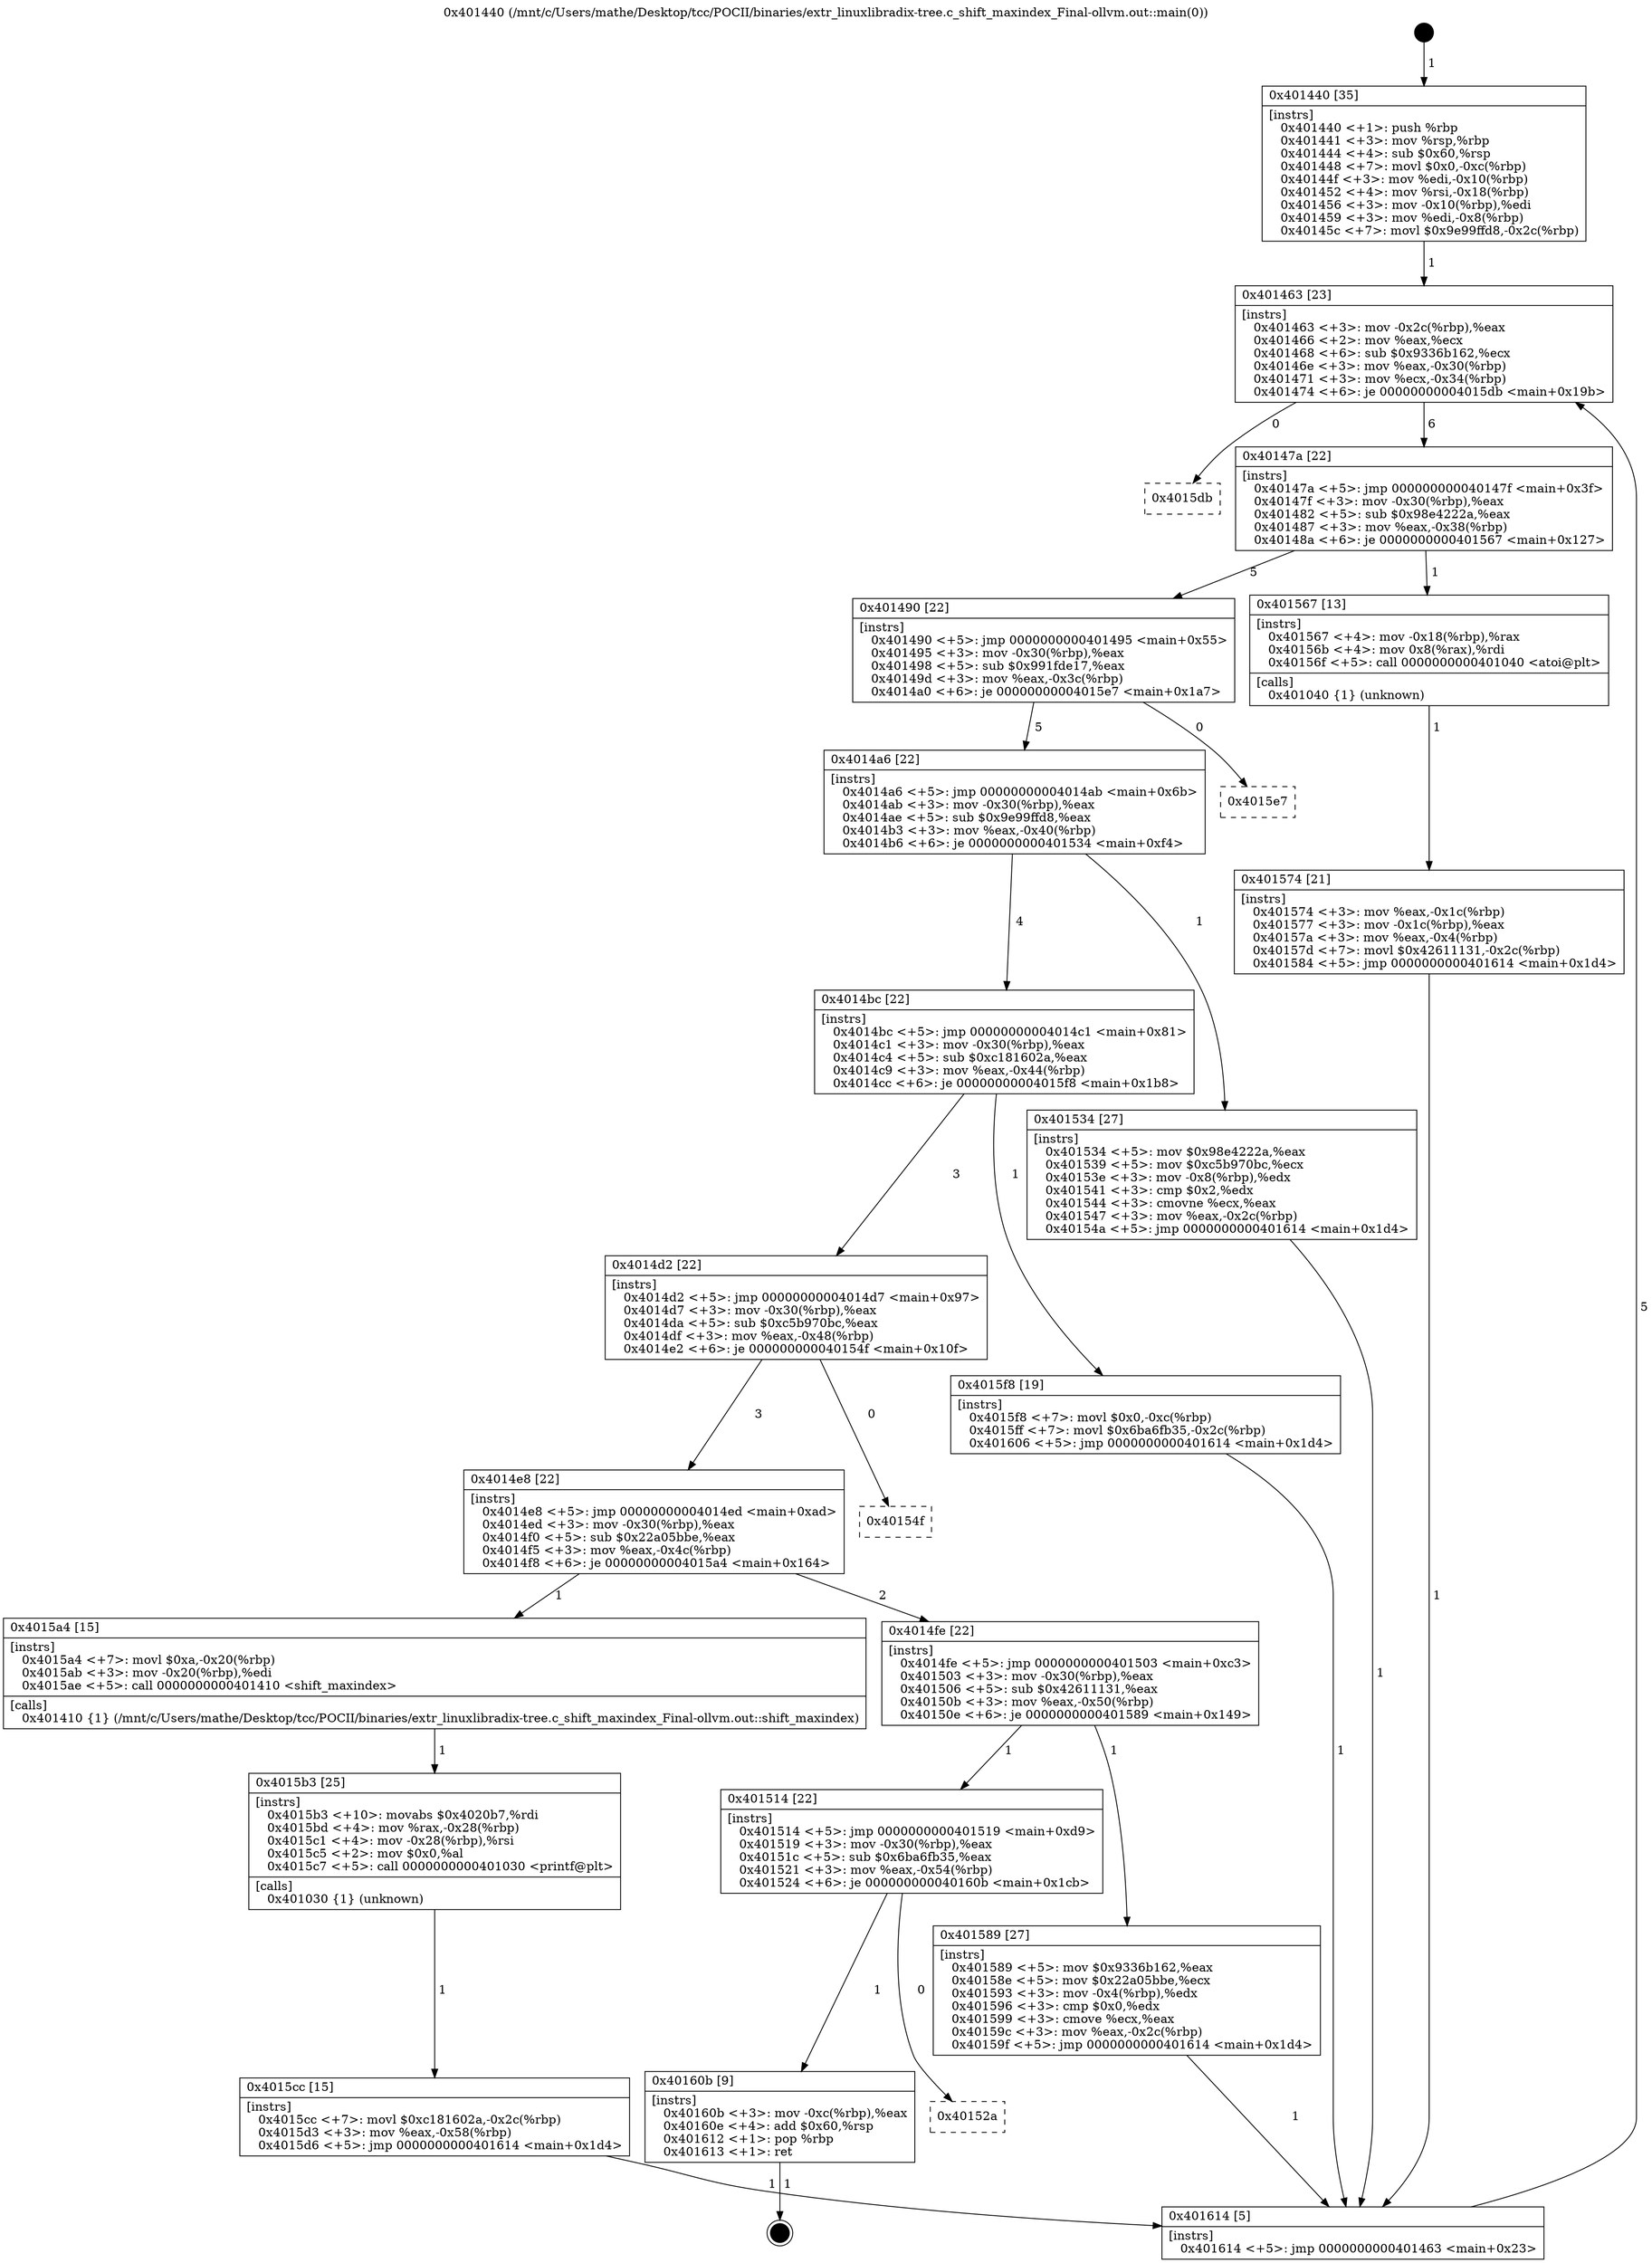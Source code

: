 digraph "0x401440" {
  label = "0x401440 (/mnt/c/Users/mathe/Desktop/tcc/POCII/binaries/extr_linuxlibradix-tree.c_shift_maxindex_Final-ollvm.out::main(0))"
  labelloc = "t"
  node[shape=record]

  Entry [label="",width=0.3,height=0.3,shape=circle,fillcolor=black,style=filled]
  "0x401463" [label="{
     0x401463 [23]\l
     | [instrs]\l
     &nbsp;&nbsp;0x401463 \<+3\>: mov -0x2c(%rbp),%eax\l
     &nbsp;&nbsp;0x401466 \<+2\>: mov %eax,%ecx\l
     &nbsp;&nbsp;0x401468 \<+6\>: sub $0x9336b162,%ecx\l
     &nbsp;&nbsp;0x40146e \<+3\>: mov %eax,-0x30(%rbp)\l
     &nbsp;&nbsp;0x401471 \<+3\>: mov %ecx,-0x34(%rbp)\l
     &nbsp;&nbsp;0x401474 \<+6\>: je 00000000004015db \<main+0x19b\>\l
  }"]
  "0x4015db" [label="{
     0x4015db\l
  }", style=dashed]
  "0x40147a" [label="{
     0x40147a [22]\l
     | [instrs]\l
     &nbsp;&nbsp;0x40147a \<+5\>: jmp 000000000040147f \<main+0x3f\>\l
     &nbsp;&nbsp;0x40147f \<+3\>: mov -0x30(%rbp),%eax\l
     &nbsp;&nbsp;0x401482 \<+5\>: sub $0x98e4222a,%eax\l
     &nbsp;&nbsp;0x401487 \<+3\>: mov %eax,-0x38(%rbp)\l
     &nbsp;&nbsp;0x40148a \<+6\>: je 0000000000401567 \<main+0x127\>\l
  }"]
  Exit [label="",width=0.3,height=0.3,shape=circle,fillcolor=black,style=filled,peripheries=2]
  "0x401567" [label="{
     0x401567 [13]\l
     | [instrs]\l
     &nbsp;&nbsp;0x401567 \<+4\>: mov -0x18(%rbp),%rax\l
     &nbsp;&nbsp;0x40156b \<+4\>: mov 0x8(%rax),%rdi\l
     &nbsp;&nbsp;0x40156f \<+5\>: call 0000000000401040 \<atoi@plt\>\l
     | [calls]\l
     &nbsp;&nbsp;0x401040 \{1\} (unknown)\l
  }"]
  "0x401490" [label="{
     0x401490 [22]\l
     | [instrs]\l
     &nbsp;&nbsp;0x401490 \<+5\>: jmp 0000000000401495 \<main+0x55\>\l
     &nbsp;&nbsp;0x401495 \<+3\>: mov -0x30(%rbp),%eax\l
     &nbsp;&nbsp;0x401498 \<+5\>: sub $0x991fde17,%eax\l
     &nbsp;&nbsp;0x40149d \<+3\>: mov %eax,-0x3c(%rbp)\l
     &nbsp;&nbsp;0x4014a0 \<+6\>: je 00000000004015e7 \<main+0x1a7\>\l
  }"]
  "0x40152a" [label="{
     0x40152a\l
  }", style=dashed]
  "0x4015e7" [label="{
     0x4015e7\l
  }", style=dashed]
  "0x4014a6" [label="{
     0x4014a6 [22]\l
     | [instrs]\l
     &nbsp;&nbsp;0x4014a6 \<+5\>: jmp 00000000004014ab \<main+0x6b\>\l
     &nbsp;&nbsp;0x4014ab \<+3\>: mov -0x30(%rbp),%eax\l
     &nbsp;&nbsp;0x4014ae \<+5\>: sub $0x9e99ffd8,%eax\l
     &nbsp;&nbsp;0x4014b3 \<+3\>: mov %eax,-0x40(%rbp)\l
     &nbsp;&nbsp;0x4014b6 \<+6\>: je 0000000000401534 \<main+0xf4\>\l
  }"]
  "0x40160b" [label="{
     0x40160b [9]\l
     | [instrs]\l
     &nbsp;&nbsp;0x40160b \<+3\>: mov -0xc(%rbp),%eax\l
     &nbsp;&nbsp;0x40160e \<+4\>: add $0x60,%rsp\l
     &nbsp;&nbsp;0x401612 \<+1\>: pop %rbp\l
     &nbsp;&nbsp;0x401613 \<+1\>: ret\l
  }"]
  "0x401534" [label="{
     0x401534 [27]\l
     | [instrs]\l
     &nbsp;&nbsp;0x401534 \<+5\>: mov $0x98e4222a,%eax\l
     &nbsp;&nbsp;0x401539 \<+5\>: mov $0xc5b970bc,%ecx\l
     &nbsp;&nbsp;0x40153e \<+3\>: mov -0x8(%rbp),%edx\l
     &nbsp;&nbsp;0x401541 \<+3\>: cmp $0x2,%edx\l
     &nbsp;&nbsp;0x401544 \<+3\>: cmovne %ecx,%eax\l
     &nbsp;&nbsp;0x401547 \<+3\>: mov %eax,-0x2c(%rbp)\l
     &nbsp;&nbsp;0x40154a \<+5\>: jmp 0000000000401614 \<main+0x1d4\>\l
  }"]
  "0x4014bc" [label="{
     0x4014bc [22]\l
     | [instrs]\l
     &nbsp;&nbsp;0x4014bc \<+5\>: jmp 00000000004014c1 \<main+0x81\>\l
     &nbsp;&nbsp;0x4014c1 \<+3\>: mov -0x30(%rbp),%eax\l
     &nbsp;&nbsp;0x4014c4 \<+5\>: sub $0xc181602a,%eax\l
     &nbsp;&nbsp;0x4014c9 \<+3\>: mov %eax,-0x44(%rbp)\l
     &nbsp;&nbsp;0x4014cc \<+6\>: je 00000000004015f8 \<main+0x1b8\>\l
  }"]
  "0x401614" [label="{
     0x401614 [5]\l
     | [instrs]\l
     &nbsp;&nbsp;0x401614 \<+5\>: jmp 0000000000401463 \<main+0x23\>\l
  }"]
  "0x401440" [label="{
     0x401440 [35]\l
     | [instrs]\l
     &nbsp;&nbsp;0x401440 \<+1\>: push %rbp\l
     &nbsp;&nbsp;0x401441 \<+3\>: mov %rsp,%rbp\l
     &nbsp;&nbsp;0x401444 \<+4\>: sub $0x60,%rsp\l
     &nbsp;&nbsp;0x401448 \<+7\>: movl $0x0,-0xc(%rbp)\l
     &nbsp;&nbsp;0x40144f \<+3\>: mov %edi,-0x10(%rbp)\l
     &nbsp;&nbsp;0x401452 \<+4\>: mov %rsi,-0x18(%rbp)\l
     &nbsp;&nbsp;0x401456 \<+3\>: mov -0x10(%rbp),%edi\l
     &nbsp;&nbsp;0x401459 \<+3\>: mov %edi,-0x8(%rbp)\l
     &nbsp;&nbsp;0x40145c \<+7\>: movl $0x9e99ffd8,-0x2c(%rbp)\l
  }"]
  "0x401574" [label="{
     0x401574 [21]\l
     | [instrs]\l
     &nbsp;&nbsp;0x401574 \<+3\>: mov %eax,-0x1c(%rbp)\l
     &nbsp;&nbsp;0x401577 \<+3\>: mov -0x1c(%rbp),%eax\l
     &nbsp;&nbsp;0x40157a \<+3\>: mov %eax,-0x4(%rbp)\l
     &nbsp;&nbsp;0x40157d \<+7\>: movl $0x42611131,-0x2c(%rbp)\l
     &nbsp;&nbsp;0x401584 \<+5\>: jmp 0000000000401614 \<main+0x1d4\>\l
  }"]
  "0x4015cc" [label="{
     0x4015cc [15]\l
     | [instrs]\l
     &nbsp;&nbsp;0x4015cc \<+7\>: movl $0xc181602a,-0x2c(%rbp)\l
     &nbsp;&nbsp;0x4015d3 \<+3\>: mov %eax,-0x58(%rbp)\l
     &nbsp;&nbsp;0x4015d6 \<+5\>: jmp 0000000000401614 \<main+0x1d4\>\l
  }"]
  "0x4015f8" [label="{
     0x4015f8 [19]\l
     | [instrs]\l
     &nbsp;&nbsp;0x4015f8 \<+7\>: movl $0x0,-0xc(%rbp)\l
     &nbsp;&nbsp;0x4015ff \<+7\>: movl $0x6ba6fb35,-0x2c(%rbp)\l
     &nbsp;&nbsp;0x401606 \<+5\>: jmp 0000000000401614 \<main+0x1d4\>\l
  }"]
  "0x4014d2" [label="{
     0x4014d2 [22]\l
     | [instrs]\l
     &nbsp;&nbsp;0x4014d2 \<+5\>: jmp 00000000004014d7 \<main+0x97\>\l
     &nbsp;&nbsp;0x4014d7 \<+3\>: mov -0x30(%rbp),%eax\l
     &nbsp;&nbsp;0x4014da \<+5\>: sub $0xc5b970bc,%eax\l
     &nbsp;&nbsp;0x4014df \<+3\>: mov %eax,-0x48(%rbp)\l
     &nbsp;&nbsp;0x4014e2 \<+6\>: je 000000000040154f \<main+0x10f\>\l
  }"]
  "0x4015b3" [label="{
     0x4015b3 [25]\l
     | [instrs]\l
     &nbsp;&nbsp;0x4015b3 \<+10\>: movabs $0x4020b7,%rdi\l
     &nbsp;&nbsp;0x4015bd \<+4\>: mov %rax,-0x28(%rbp)\l
     &nbsp;&nbsp;0x4015c1 \<+4\>: mov -0x28(%rbp),%rsi\l
     &nbsp;&nbsp;0x4015c5 \<+2\>: mov $0x0,%al\l
     &nbsp;&nbsp;0x4015c7 \<+5\>: call 0000000000401030 \<printf@plt\>\l
     | [calls]\l
     &nbsp;&nbsp;0x401030 \{1\} (unknown)\l
  }"]
  "0x40154f" [label="{
     0x40154f\l
  }", style=dashed]
  "0x4014e8" [label="{
     0x4014e8 [22]\l
     | [instrs]\l
     &nbsp;&nbsp;0x4014e8 \<+5\>: jmp 00000000004014ed \<main+0xad\>\l
     &nbsp;&nbsp;0x4014ed \<+3\>: mov -0x30(%rbp),%eax\l
     &nbsp;&nbsp;0x4014f0 \<+5\>: sub $0x22a05bbe,%eax\l
     &nbsp;&nbsp;0x4014f5 \<+3\>: mov %eax,-0x4c(%rbp)\l
     &nbsp;&nbsp;0x4014f8 \<+6\>: je 00000000004015a4 \<main+0x164\>\l
  }"]
  "0x401514" [label="{
     0x401514 [22]\l
     | [instrs]\l
     &nbsp;&nbsp;0x401514 \<+5\>: jmp 0000000000401519 \<main+0xd9\>\l
     &nbsp;&nbsp;0x401519 \<+3\>: mov -0x30(%rbp),%eax\l
     &nbsp;&nbsp;0x40151c \<+5\>: sub $0x6ba6fb35,%eax\l
     &nbsp;&nbsp;0x401521 \<+3\>: mov %eax,-0x54(%rbp)\l
     &nbsp;&nbsp;0x401524 \<+6\>: je 000000000040160b \<main+0x1cb\>\l
  }"]
  "0x4015a4" [label="{
     0x4015a4 [15]\l
     | [instrs]\l
     &nbsp;&nbsp;0x4015a4 \<+7\>: movl $0xa,-0x20(%rbp)\l
     &nbsp;&nbsp;0x4015ab \<+3\>: mov -0x20(%rbp),%edi\l
     &nbsp;&nbsp;0x4015ae \<+5\>: call 0000000000401410 \<shift_maxindex\>\l
     | [calls]\l
     &nbsp;&nbsp;0x401410 \{1\} (/mnt/c/Users/mathe/Desktop/tcc/POCII/binaries/extr_linuxlibradix-tree.c_shift_maxindex_Final-ollvm.out::shift_maxindex)\l
  }"]
  "0x4014fe" [label="{
     0x4014fe [22]\l
     | [instrs]\l
     &nbsp;&nbsp;0x4014fe \<+5\>: jmp 0000000000401503 \<main+0xc3\>\l
     &nbsp;&nbsp;0x401503 \<+3\>: mov -0x30(%rbp),%eax\l
     &nbsp;&nbsp;0x401506 \<+5\>: sub $0x42611131,%eax\l
     &nbsp;&nbsp;0x40150b \<+3\>: mov %eax,-0x50(%rbp)\l
     &nbsp;&nbsp;0x40150e \<+6\>: je 0000000000401589 \<main+0x149\>\l
  }"]
  "0x401589" [label="{
     0x401589 [27]\l
     | [instrs]\l
     &nbsp;&nbsp;0x401589 \<+5\>: mov $0x9336b162,%eax\l
     &nbsp;&nbsp;0x40158e \<+5\>: mov $0x22a05bbe,%ecx\l
     &nbsp;&nbsp;0x401593 \<+3\>: mov -0x4(%rbp),%edx\l
     &nbsp;&nbsp;0x401596 \<+3\>: cmp $0x0,%edx\l
     &nbsp;&nbsp;0x401599 \<+3\>: cmove %ecx,%eax\l
     &nbsp;&nbsp;0x40159c \<+3\>: mov %eax,-0x2c(%rbp)\l
     &nbsp;&nbsp;0x40159f \<+5\>: jmp 0000000000401614 \<main+0x1d4\>\l
  }"]
  Entry -> "0x401440" [label=" 1"]
  "0x401463" -> "0x4015db" [label=" 0"]
  "0x401463" -> "0x40147a" [label=" 6"]
  "0x40160b" -> Exit [label=" 1"]
  "0x40147a" -> "0x401567" [label=" 1"]
  "0x40147a" -> "0x401490" [label=" 5"]
  "0x401514" -> "0x40152a" [label=" 0"]
  "0x401490" -> "0x4015e7" [label=" 0"]
  "0x401490" -> "0x4014a6" [label=" 5"]
  "0x401514" -> "0x40160b" [label=" 1"]
  "0x4014a6" -> "0x401534" [label=" 1"]
  "0x4014a6" -> "0x4014bc" [label=" 4"]
  "0x401534" -> "0x401614" [label=" 1"]
  "0x401440" -> "0x401463" [label=" 1"]
  "0x401614" -> "0x401463" [label=" 5"]
  "0x401567" -> "0x401574" [label=" 1"]
  "0x401574" -> "0x401614" [label=" 1"]
  "0x4015f8" -> "0x401614" [label=" 1"]
  "0x4014bc" -> "0x4015f8" [label=" 1"]
  "0x4014bc" -> "0x4014d2" [label=" 3"]
  "0x4015cc" -> "0x401614" [label=" 1"]
  "0x4014d2" -> "0x40154f" [label=" 0"]
  "0x4014d2" -> "0x4014e8" [label=" 3"]
  "0x4015b3" -> "0x4015cc" [label=" 1"]
  "0x4014e8" -> "0x4015a4" [label=" 1"]
  "0x4014e8" -> "0x4014fe" [label=" 2"]
  "0x4015a4" -> "0x4015b3" [label=" 1"]
  "0x4014fe" -> "0x401589" [label=" 1"]
  "0x4014fe" -> "0x401514" [label=" 1"]
  "0x401589" -> "0x401614" [label=" 1"]
}
